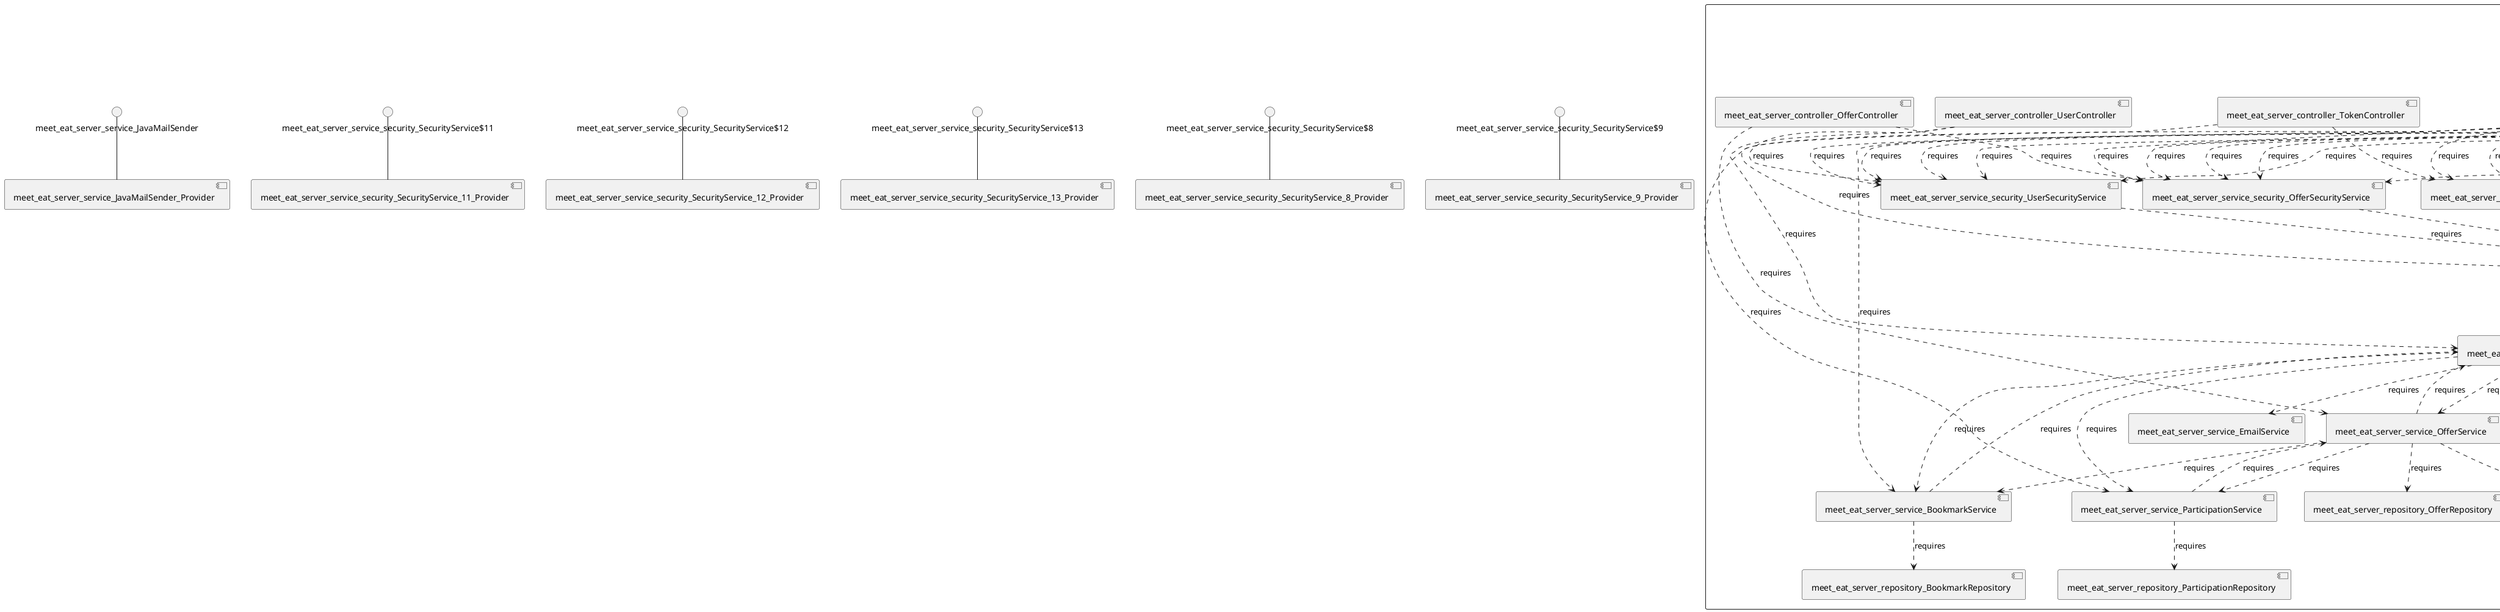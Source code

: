 @startuml
skinparam fixCircleLabelOverlapping true
skinparam componentStyle uml2
component "meet_eat_server\n\n\n\n\n\n" {
[meet_eat_server_repository_TagRepository]
[meet_eat_server_repository_OfferRepository]
[meet_eat_server_service_security_ParticipationSecurityService]
[meet_eat_server_service_TagService]
[meet_eat_server_controller_ReportController]
[meet_eat_server_service_OfferService]
[meet_eat_server_service_TokenService]
[meet_eat_server_repository_SubscriptionRepository]
[meet_eat_server_service_EmailService]
[meet_eat_server_service_security_RatingSecurityService]
[meet_eat_server_controller_UserController]
[meet_eat_server_service_security_SubscriptionSecurityService]
[meet_eat_server_controller_SubscriptionController]
[meet_eat_server_controller_TagController]
[meet_eat_server_service_BookmarkService]
[meet_eat_server_controller_BookmarkController]
[meet_eat_server_service_ParticipationService]
[meet_eat_server_service_security_ReportSecurityService]
[meet_eat_server_controller_OfferController]
[meet_eat_server_service_security_TagSecurityService]
[meet_eat_server_service_security_OfferSecurityService]
[meet_eat_server_repository_ReportRepository]
[meet_eat_server_repository_ParticipationRepository]
[meet_eat_server_service_UserService]
[meet_eat_server_repository_RatingRepository]
[meet_eat_server_controller_TokenController]
[meet_eat_server_service_ReportService]
[meet_eat_server_repository_UserRepository]
[meet_eat_server_controller_ParticipationController]
[meet_eat_server_controller_RatingController]
[meet_eat_server_service_RatingService]
[meet_eat_server_service_SubscriptionService]
[meet_eat_server_service_security_TokenSecurityService]
[meet_eat_server_repository_TokenRepository]
[meet_eat_server_service_security_UserSecurityService]
[meet_eat_server_service_security_BookmarkSecurityService]
[meet_eat_server_repository_BookmarkRepository]
[meet_eat_server_controller_SubscriptionController]..>[meet_eat_server_service_security_UserSecurityService] : requires
[meet_eat_server_controller_RatingController]..>[meet_eat_server_service_security_TagSecurityService] : requires
[meet_eat_server_service_BookmarkService]..>[meet_eat_server_service_UserService] : requires
[meet_eat_server_controller_ReportController]..>[meet_eat_server_service_security_ReportSecurityService] : requires
[meet_eat_server_controller_ParticipationController]..>[meet_eat_server_service_security_RatingSecurityService] : requires
[meet_eat_server_controller_RatingController]..>[meet_eat_server_service_security_ParticipationSecurityService] : requires
[meet_eat_server_controller_ReportController]..>[meet_eat_server_service_security_BookmarkSecurityService] : requires
[meet_eat_server_controller_TagController]..>[meet_eat_server_service_TagService] : requires
[meet_eat_server_controller_SubscriptionController]..>[meet_eat_server_service_security_OfferSecurityService] : requires
[meet_eat_server_controller_ParticipationController]..>[meet_eat_server_service_security_ParticipationSecurityService] : requires
[meet_eat_server_controller_BookmarkController]..>[meet_eat_server_service_security_TagSecurityService] : requires
[meet_eat_server_service_OfferService]..>[meet_eat_server_service_RatingService] : requires
[meet_eat_server_controller_BookmarkController]..>[meet_eat_server_service_security_ParticipationSecurityService] : requires
[meet_eat_server_service_UserService]..>[meet_eat_server_service_EmailService] : requires
[meet_eat_server_controller_RatingController]..>[meet_eat_server_service_security_RatingSecurityService] : requires
[meet_eat_server_controller_ReportController]..>[meet_eat_server_service_security_OfferSecurityService] : requires
[meet_eat_server_service_security_ParticipationSecurityService]..>[meet_eat_server_service_TokenService] : requires
[meet_eat_server_controller_BookmarkController]..>[meet_eat_server_service_security_RatingSecurityService] : requires
[meet_eat_server_controller_TokenController]..>[meet_eat_server_service_security_TokenSecurityService] : requires
[meet_eat_server_service_BookmarkService]..>[meet_eat_server_repository_BookmarkRepository] : requires
[meet_eat_server_service_UserService]..>[meet_eat_server_service_RatingService] : requires
[meet_eat_server_controller_SubscriptionController]..>[meet_eat_server_service_security_TokenSecurityService] : requires
[meet_eat_server_controller_TokenController]..>[meet_eat_server_service_TokenService] : requires
[meet_eat_server_controller_RatingController]..>[meet_eat_server_service_security_SubscriptionSecurityService] : requires
[meet_eat_server_service_TokenService]..>[meet_eat_server_repository_TokenRepository] : requires
[meet_eat_server_controller_ReportController]..>[meet_eat_server_service_security_TagSecurityService] : requires
[meet_eat_server_controller_ParticipationController]..>[meet_eat_server_service_security_ReportSecurityService] : requires
[meet_eat_server_controller_SubscriptionController]..>[meet_eat_server_service_security_ReportSecurityService] : requires
[meet_eat_server_controller_ParticipationController]..>[meet_eat_server_service_ParticipationService] : requires
[meet_eat_server_service_SubscriptionService]..>[meet_eat_server_repository_SubscriptionRepository] : requires
[meet_eat_server_controller_ParticipationController]..>[meet_eat_server_service_security_TagSecurityService] : requires
[meet_eat_server_controller_SubscriptionController]..>[meet_eat_server_service_security_ReportSecurityService] : requires
[meet_eat_server_controller_ReportController]..>[meet_eat_server_service_ReportService] : requires
[meet_eat_server_service_OfferService]..>[meet_eat_server_repository_OfferRepository] : requires
[meet_eat_server_service_SubscriptionService]..>[meet_eat_server_service_UserService] : requires
[meet_eat_server_controller_ParticipationController]..>[meet_eat_server_service_security_TokenSecurityService] : requires
[meet_eat_server_controller_ReportController]..>[meet_eat_server_service_security_ReportSecurityService] : requires
[meet_eat_server_service_TagService]..>[meet_eat_server_repository_TagRepository] : requires
[meet_eat_server_service_security_BookmarkSecurityService]..>[meet_eat_server_service_TokenService] : requires
[meet_eat_server_controller_BookmarkController]..>[meet_eat_server_service_security_ReportSecurityService] : requires
[meet_eat_server_service_OfferService]..>[meet_eat_server_service_ParticipationService] : requires
[meet_eat_server_controller_BookmarkController]..>[meet_eat_server_service_security_TokenSecurityService] : requires
[meet_eat_server_controller_BookmarkController]..>[meet_eat_server_service_BookmarkService] : requires
[meet_eat_server_controller_BookmarkController]..>[meet_eat_server_service_security_ReportSecurityService] : requires
[meet_eat_server_controller_ReportController]..>[meet_eat_server_service_security_TokenSecurityService] : requires
[meet_eat_server_controller_BookmarkController]..>[meet_eat_server_service_security_BookmarkSecurityService] : requires
[meet_eat_server_controller_UserController]..>[meet_eat_server_service_UserService] : requires
[meet_eat_server_controller_SubscriptionController]..>[meet_eat_server_service_security_TagSecurityService] : requires
[meet_eat_server_controller_ParticipationController]..>[meet_eat_server_service_security_ReportSecurityService] : requires
[meet_eat_server_service_UserService]..>[meet_eat_server_service_ReportService] : requires
[meet_eat_server_service_security_RatingSecurityService]..>[meet_eat_server_service_TokenService] : requires
[meet_eat_server_controller_BookmarkController]..>[meet_eat_server_service_security_OfferSecurityService] : requires
[meet_eat_server_controller_ParticipationController]..>[meet_eat_server_service_security_BookmarkSecurityService] : requires
[meet_eat_server_controller_RatingController]..>[meet_eat_server_service_security_UserSecurityService] : requires
[meet_eat_server_service_UserService]..>[meet_eat_server_service_ParticipationService] : requires
[meet_eat_server_service_security_TagSecurityService]..>[meet_eat_server_service_TokenService] : requires
[meet_eat_server_service_security_OfferSecurityService]..>[meet_eat_server_service_TokenService] : requires
[meet_eat_server_service_ParticipationService]..>[meet_eat_server_repository_ParticipationRepository] : requires
[meet_eat_server_service_ParticipationService]..>[meet_eat_server_service_OfferService] : requires
[meet_eat_server_controller_SubscriptionController]..>[meet_eat_server_service_security_RatingSecurityService] : requires
[meet_eat_server_controller_OfferController]..>[meet_eat_server_service_OfferService] : requires
[meet_eat_server_controller_ReportController]..>[meet_eat_server_service_security_RatingSecurityService] : requires
[meet_eat_server_controller_RatingController]..>[meet_eat_server_service_security_BookmarkSecurityService] : requires
[meet_eat_server_service_TokenService]..>[meet_eat_server_service_UserService] : requires
[meet_eat_server_controller_UserController]..>[meet_eat_server_service_security_UserSecurityService] : requires
[meet_eat_server_controller_SubscriptionController]..>[meet_eat_server_service_security_ParticipationSecurityService] : requires
[meet_eat_server_service_OfferService]..>[meet_eat_server_service_BookmarkService] : requires
[meet_eat_server_service_UserService]..>[meet_eat_server_service_OfferService] : requires
[meet_eat_server_service_OfferService]..>[meet_eat_server_service_ReportService] : requires
[meet_eat_server_controller_ParticipationController]..>[meet_eat_server_service_security_OfferSecurityService] : requires
[meet_eat_server_service_UserService]..>[meet_eat_server_service_BookmarkService] : requires
[meet_eat_server_controller_TagController]..>[meet_eat_server_service_security_TagSecurityService] : requires
[meet_eat_server_service_security_ReportSecurityService]..>[meet_eat_server_service_TokenService] : requires
[meet_eat_server_controller_ReportController]..>[meet_eat_server_service_security_ParticipationSecurityService] : requires
[meet_eat_server_controller_BookmarkController]..>[meet_eat_server_service_security_UserSecurityService] : requires
[meet_eat_server_controller_SubscriptionController]..>[meet_eat_server_service_security_BookmarkSecurityService] : requires
[meet_eat_server_service_UserService]..>[meet_eat_server_service_SubscriptionService] : requires
[meet_eat_server_controller_ReportController]..>[meet_eat_server_service_security_UserSecurityService] : requires
[meet_eat_server_service_OfferService]..>[meet_eat_server_service_SubscriptionService] : requires
[meet_eat_server_controller_ParticipationController]..>[meet_eat_server_service_security_UserSecurityService] : requires
[meet_eat_server_controller_RatingController]..>[meet_eat_server_service_security_ReportSecurityService] : requires
[meet_eat_server_controller_RatingController]..>[meet_eat_server_service_security_TokenSecurityService] : requires
[meet_eat_server_service_UserService]..>[meet_eat_server_service_TokenService] : requires
[meet_eat_server_controller_ParticipationController]..>[meet_eat_server_service_security_SubscriptionSecurityService] : requires
[meet_eat_server_controller_RatingController]..>[meet_eat_server_service_RatingService] : requires
[meet_eat_server_service_OfferService]..>[meet_eat_server_service_UserService] : requires
[meet_eat_server_controller_BookmarkController]..>[meet_eat_server_service_security_SubscriptionSecurityService] : requires
[meet_eat_server_service_ReportService]..>[meet_eat_server_repository_ReportRepository] : requires
[meet_eat_server_service_security_SubscriptionSecurityService]..>[meet_eat_server_service_TokenService] : requires
[meet_eat_server_controller_ReportController]..>[meet_eat_server_service_security_SubscriptionSecurityService] : requires
[meet_eat_server_controller_RatingController]..>[meet_eat_server_service_security_OfferSecurityService] : requires
[meet_eat_server_controller_SubscriptionController]..>[meet_eat_server_service_security_SubscriptionSecurityService] : requires
[meet_eat_server_service_RatingService]..>[meet_eat_server_service_UserService] : requires
[meet_eat_server_service_UserService]..>[meet_eat_server_repository_UserRepository] : requires
[meet_eat_server_service_security_TokenSecurityService]..>[meet_eat_server_service_TokenService] : requires
[meet_eat_server_controller_OfferController]..>[meet_eat_server_service_security_OfferSecurityService] : requires
[meet_eat_server_controller_SubscriptionController]..>[meet_eat_server_service_SubscriptionService] : requires
[meet_eat_server_service_RatingService]..>[meet_eat_server_repository_RatingRepository] : requires
[meet_eat_server_controller_RatingController]..>[meet_eat_server_service_security_ReportSecurityService] : requires
[meet_eat_server_service_security_UserSecurityService]..>[meet_eat_server_service_TokenService] : requires
}
interface "meet_eat_server_service_JavaMailSender" as interface.meet_eat_server_service_JavaMailSender
interface.meet_eat_server_service_JavaMailSender--[meet_eat_server_service_JavaMailSender_Provider]
interface "meet_eat_server_service_security_SecurityService$11" as interface.meet_eat_server_service_security_SecurityService_11
interface.meet_eat_server_service_security_SecurityService_11--[meet_eat_server_service_security_SecurityService_11_Provider]
interface "meet_eat_server_service_security_SecurityService$12" as interface.meet_eat_server_service_security_SecurityService_12
interface.meet_eat_server_service_security_SecurityService_12--[meet_eat_server_service_security_SecurityService_12_Provider]
interface "meet_eat_server_service_security_SecurityService$13" as interface.meet_eat_server_service_security_SecurityService_13
interface.meet_eat_server_service_security_SecurityService_13--[meet_eat_server_service_security_SecurityService_13_Provider]
interface "meet_eat_server_service_security_SecurityService$8" as interface.meet_eat_server_service_security_SecurityService_8
interface.meet_eat_server_service_security_SecurityService_8--[meet_eat_server_service_security_SecurityService_8_Provider]
interface "meet_eat_server_service_security_SecurityService$9" as interface.meet_eat_server_service_security_SecurityService_9
interface.meet_eat_server_service_security_SecurityService_9--[meet_eat_server_service_security_SecurityService_9_Provider]

@enduml
